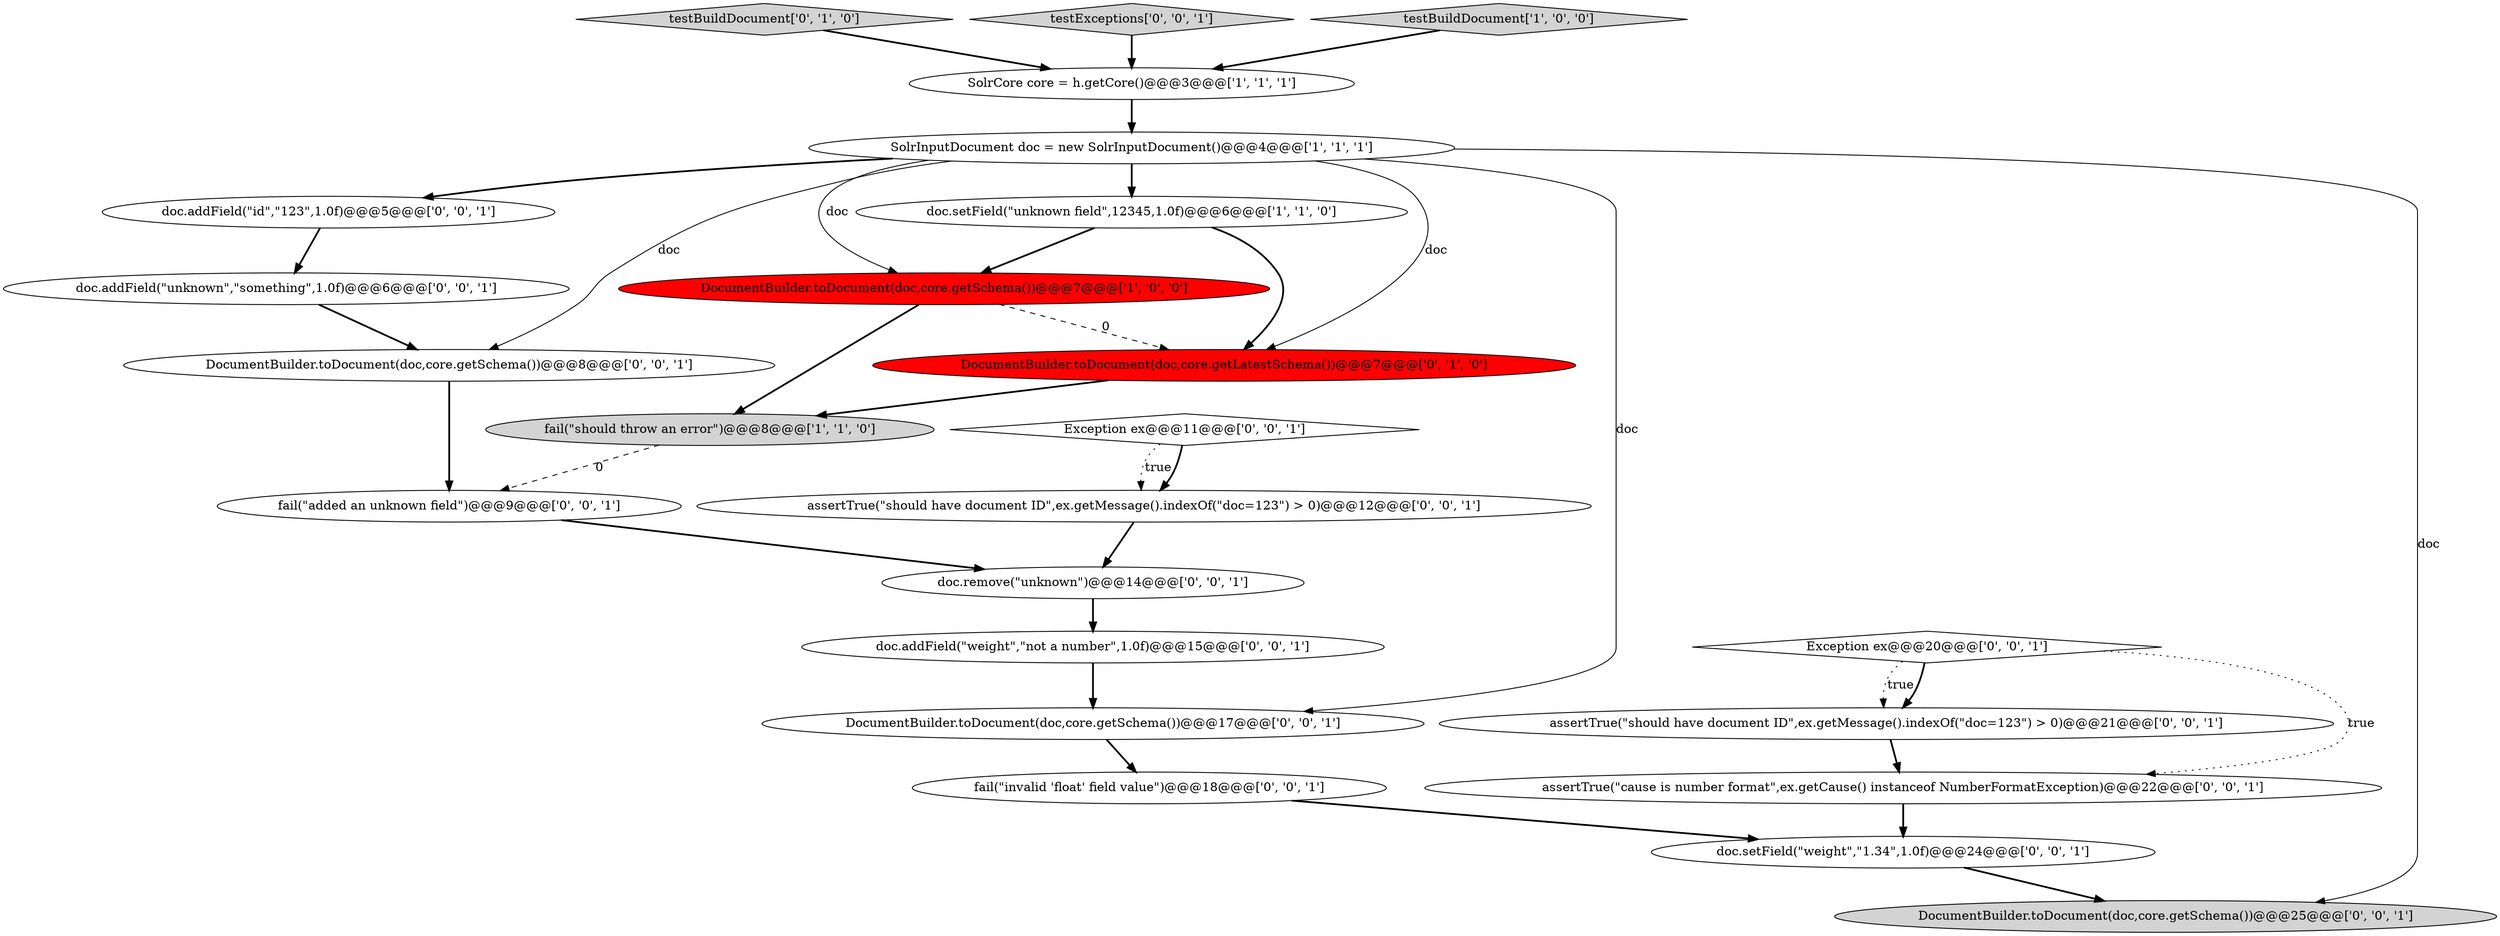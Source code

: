 digraph {
1 [style = filled, label = "SolrInputDocument doc = new SolrInputDocument()@@@4@@@['1', '1', '1']", fillcolor = white, shape = ellipse image = "AAA0AAABBB1BBB"];
7 [style = filled, label = "DocumentBuilder.toDocument(doc,core.getLatestSchema())@@@7@@@['0', '1', '0']", fillcolor = red, shape = ellipse image = "AAA1AAABBB2BBB"];
17 [style = filled, label = "assertTrue(\"should have document ID\",ex.getMessage().indexOf(\"doc=123\") > 0)@@@21@@@['0', '0', '1']", fillcolor = white, shape = ellipse image = "AAA0AAABBB3BBB"];
5 [style = filled, label = "fail(\"should throw an error\")@@@8@@@['1', '1', '0']", fillcolor = lightgray, shape = ellipse image = "AAA0AAABBB1BBB"];
15 [style = filled, label = "doc.addField(\"id\",\"123\",1.0f)@@@5@@@['0', '0', '1']", fillcolor = white, shape = ellipse image = "AAA0AAABBB3BBB"];
6 [style = filled, label = "testBuildDocument['0', '1', '0']", fillcolor = lightgray, shape = diamond image = "AAA0AAABBB2BBB"];
18 [style = filled, label = "doc.addField(\"unknown\",\"something\",1.0f)@@@6@@@['0', '0', '1']", fillcolor = white, shape = ellipse image = "AAA0AAABBB3BBB"];
22 [style = filled, label = "DocumentBuilder.toDocument(doc,core.getSchema())@@@17@@@['0', '0', '1']", fillcolor = white, shape = ellipse image = "AAA0AAABBB3BBB"];
19 [style = filled, label = "DocumentBuilder.toDocument(doc,core.getSchema())@@@8@@@['0', '0', '1']", fillcolor = white, shape = ellipse image = "AAA0AAABBB3BBB"];
10 [style = filled, label = "DocumentBuilder.toDocument(doc,core.getSchema())@@@25@@@['0', '0', '1']", fillcolor = lightgray, shape = ellipse image = "AAA0AAABBB3BBB"];
21 [style = filled, label = "assertTrue(\"cause is number format\",ex.getCause() instanceof NumberFormatException)@@@22@@@['0', '0', '1']", fillcolor = white, shape = ellipse image = "AAA0AAABBB3BBB"];
8 [style = filled, label = "doc.remove(\"unknown\")@@@14@@@['0', '0', '1']", fillcolor = white, shape = ellipse image = "AAA0AAABBB3BBB"];
4 [style = filled, label = "DocumentBuilder.toDocument(doc,core.getSchema())@@@7@@@['1', '0', '0']", fillcolor = red, shape = ellipse image = "AAA1AAABBB1BBB"];
11 [style = filled, label = "testExceptions['0', '0', '1']", fillcolor = lightgray, shape = diamond image = "AAA0AAABBB3BBB"];
0 [style = filled, label = "SolrCore core = h.getCore()@@@3@@@['1', '1', '1']", fillcolor = white, shape = ellipse image = "AAA0AAABBB1BBB"];
9 [style = filled, label = "doc.setField(\"weight\",\"1.34\",1.0f)@@@24@@@['0', '0', '1']", fillcolor = white, shape = ellipse image = "AAA0AAABBB3BBB"];
3 [style = filled, label = "doc.setField(\"unknown field\",12345,1.0f)@@@6@@@['1', '1', '0']", fillcolor = white, shape = ellipse image = "AAA0AAABBB1BBB"];
20 [style = filled, label = "fail(\"added an unknown field\")@@@9@@@['0', '0', '1']", fillcolor = white, shape = ellipse image = "AAA0AAABBB3BBB"];
13 [style = filled, label = "doc.addField(\"weight\",\"not a number\",1.0f)@@@15@@@['0', '0', '1']", fillcolor = white, shape = ellipse image = "AAA0AAABBB3BBB"];
23 [style = filled, label = "fail(\"invalid 'float' field value\")@@@18@@@['0', '0', '1']", fillcolor = white, shape = ellipse image = "AAA0AAABBB3BBB"];
12 [style = filled, label = "assertTrue(\"should have document ID\",ex.getMessage().indexOf(\"doc=123\") > 0)@@@12@@@['0', '0', '1']", fillcolor = white, shape = ellipse image = "AAA0AAABBB3BBB"];
2 [style = filled, label = "testBuildDocument['1', '0', '0']", fillcolor = lightgray, shape = diamond image = "AAA0AAABBB1BBB"];
16 [style = filled, label = "Exception ex@@@20@@@['0', '0', '1']", fillcolor = white, shape = diamond image = "AAA0AAABBB3BBB"];
14 [style = filled, label = "Exception ex@@@11@@@['0', '0', '1']", fillcolor = white, shape = diamond image = "AAA0AAABBB3BBB"];
14->12 [style = dotted, label="true"];
19->20 [style = bold, label=""];
1->15 [style = bold, label=""];
16->17 [style = dotted, label="true"];
1->3 [style = bold, label=""];
18->19 [style = bold, label=""];
1->7 [style = solid, label="doc"];
1->22 [style = solid, label="doc"];
6->0 [style = bold, label=""];
1->10 [style = solid, label="doc"];
16->17 [style = bold, label=""];
9->10 [style = bold, label=""];
3->4 [style = bold, label=""];
15->18 [style = bold, label=""];
22->23 [style = bold, label=""];
5->20 [style = dashed, label="0"];
7->5 [style = bold, label=""];
2->0 [style = bold, label=""];
20->8 [style = bold, label=""];
21->9 [style = bold, label=""];
11->0 [style = bold, label=""];
3->7 [style = bold, label=""];
1->19 [style = solid, label="doc"];
4->7 [style = dashed, label="0"];
12->8 [style = bold, label=""];
0->1 [style = bold, label=""];
14->12 [style = bold, label=""];
16->21 [style = dotted, label="true"];
1->4 [style = solid, label="doc"];
13->22 [style = bold, label=""];
23->9 [style = bold, label=""];
4->5 [style = bold, label=""];
17->21 [style = bold, label=""];
8->13 [style = bold, label=""];
}
